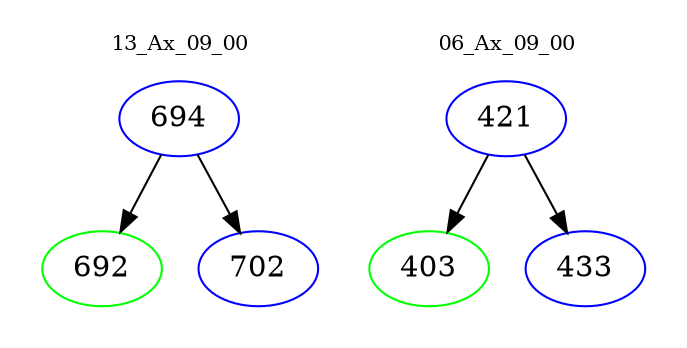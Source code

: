 digraph{
subgraph cluster_0 {
color = white
label = "13_Ax_09_00";
fontsize=10;
T0_694 [label="694", color="blue"]
T0_694 -> T0_692 [color="black"]
T0_692 [label="692", color="green"]
T0_694 -> T0_702 [color="black"]
T0_702 [label="702", color="blue"]
}
subgraph cluster_1 {
color = white
label = "06_Ax_09_00";
fontsize=10;
T1_421 [label="421", color="blue"]
T1_421 -> T1_403 [color="black"]
T1_403 [label="403", color="green"]
T1_421 -> T1_433 [color="black"]
T1_433 [label="433", color="blue"]
}
}
